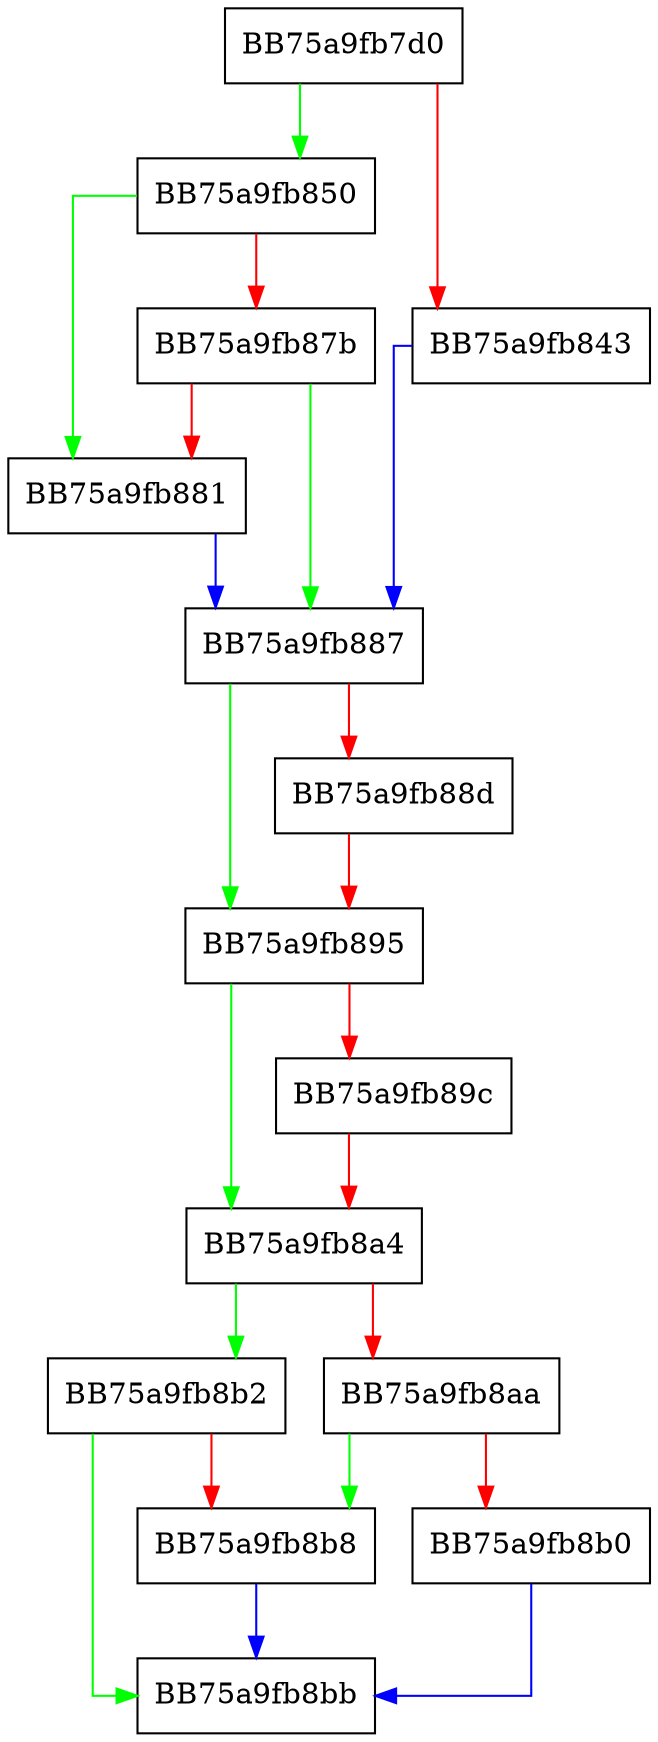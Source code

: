 digraph do_get {
  node [shape="box"];
  graph [splines=ortho];
  BB75a9fb7d0 -> BB75a9fb850 [color="green"];
  BB75a9fb7d0 -> BB75a9fb843 [color="red"];
  BB75a9fb843 -> BB75a9fb887 [color="blue"];
  BB75a9fb850 -> BB75a9fb881 [color="green"];
  BB75a9fb850 -> BB75a9fb87b [color="red"];
  BB75a9fb87b -> BB75a9fb887 [color="green"];
  BB75a9fb87b -> BB75a9fb881 [color="red"];
  BB75a9fb881 -> BB75a9fb887 [color="blue"];
  BB75a9fb887 -> BB75a9fb895 [color="green"];
  BB75a9fb887 -> BB75a9fb88d [color="red"];
  BB75a9fb88d -> BB75a9fb895 [color="red"];
  BB75a9fb895 -> BB75a9fb8a4 [color="green"];
  BB75a9fb895 -> BB75a9fb89c [color="red"];
  BB75a9fb89c -> BB75a9fb8a4 [color="red"];
  BB75a9fb8a4 -> BB75a9fb8b2 [color="green"];
  BB75a9fb8a4 -> BB75a9fb8aa [color="red"];
  BB75a9fb8aa -> BB75a9fb8b8 [color="green"];
  BB75a9fb8aa -> BB75a9fb8b0 [color="red"];
  BB75a9fb8b0 -> BB75a9fb8bb [color="blue"];
  BB75a9fb8b2 -> BB75a9fb8bb [color="green"];
  BB75a9fb8b2 -> BB75a9fb8b8 [color="red"];
  BB75a9fb8b8 -> BB75a9fb8bb [color="blue"];
}